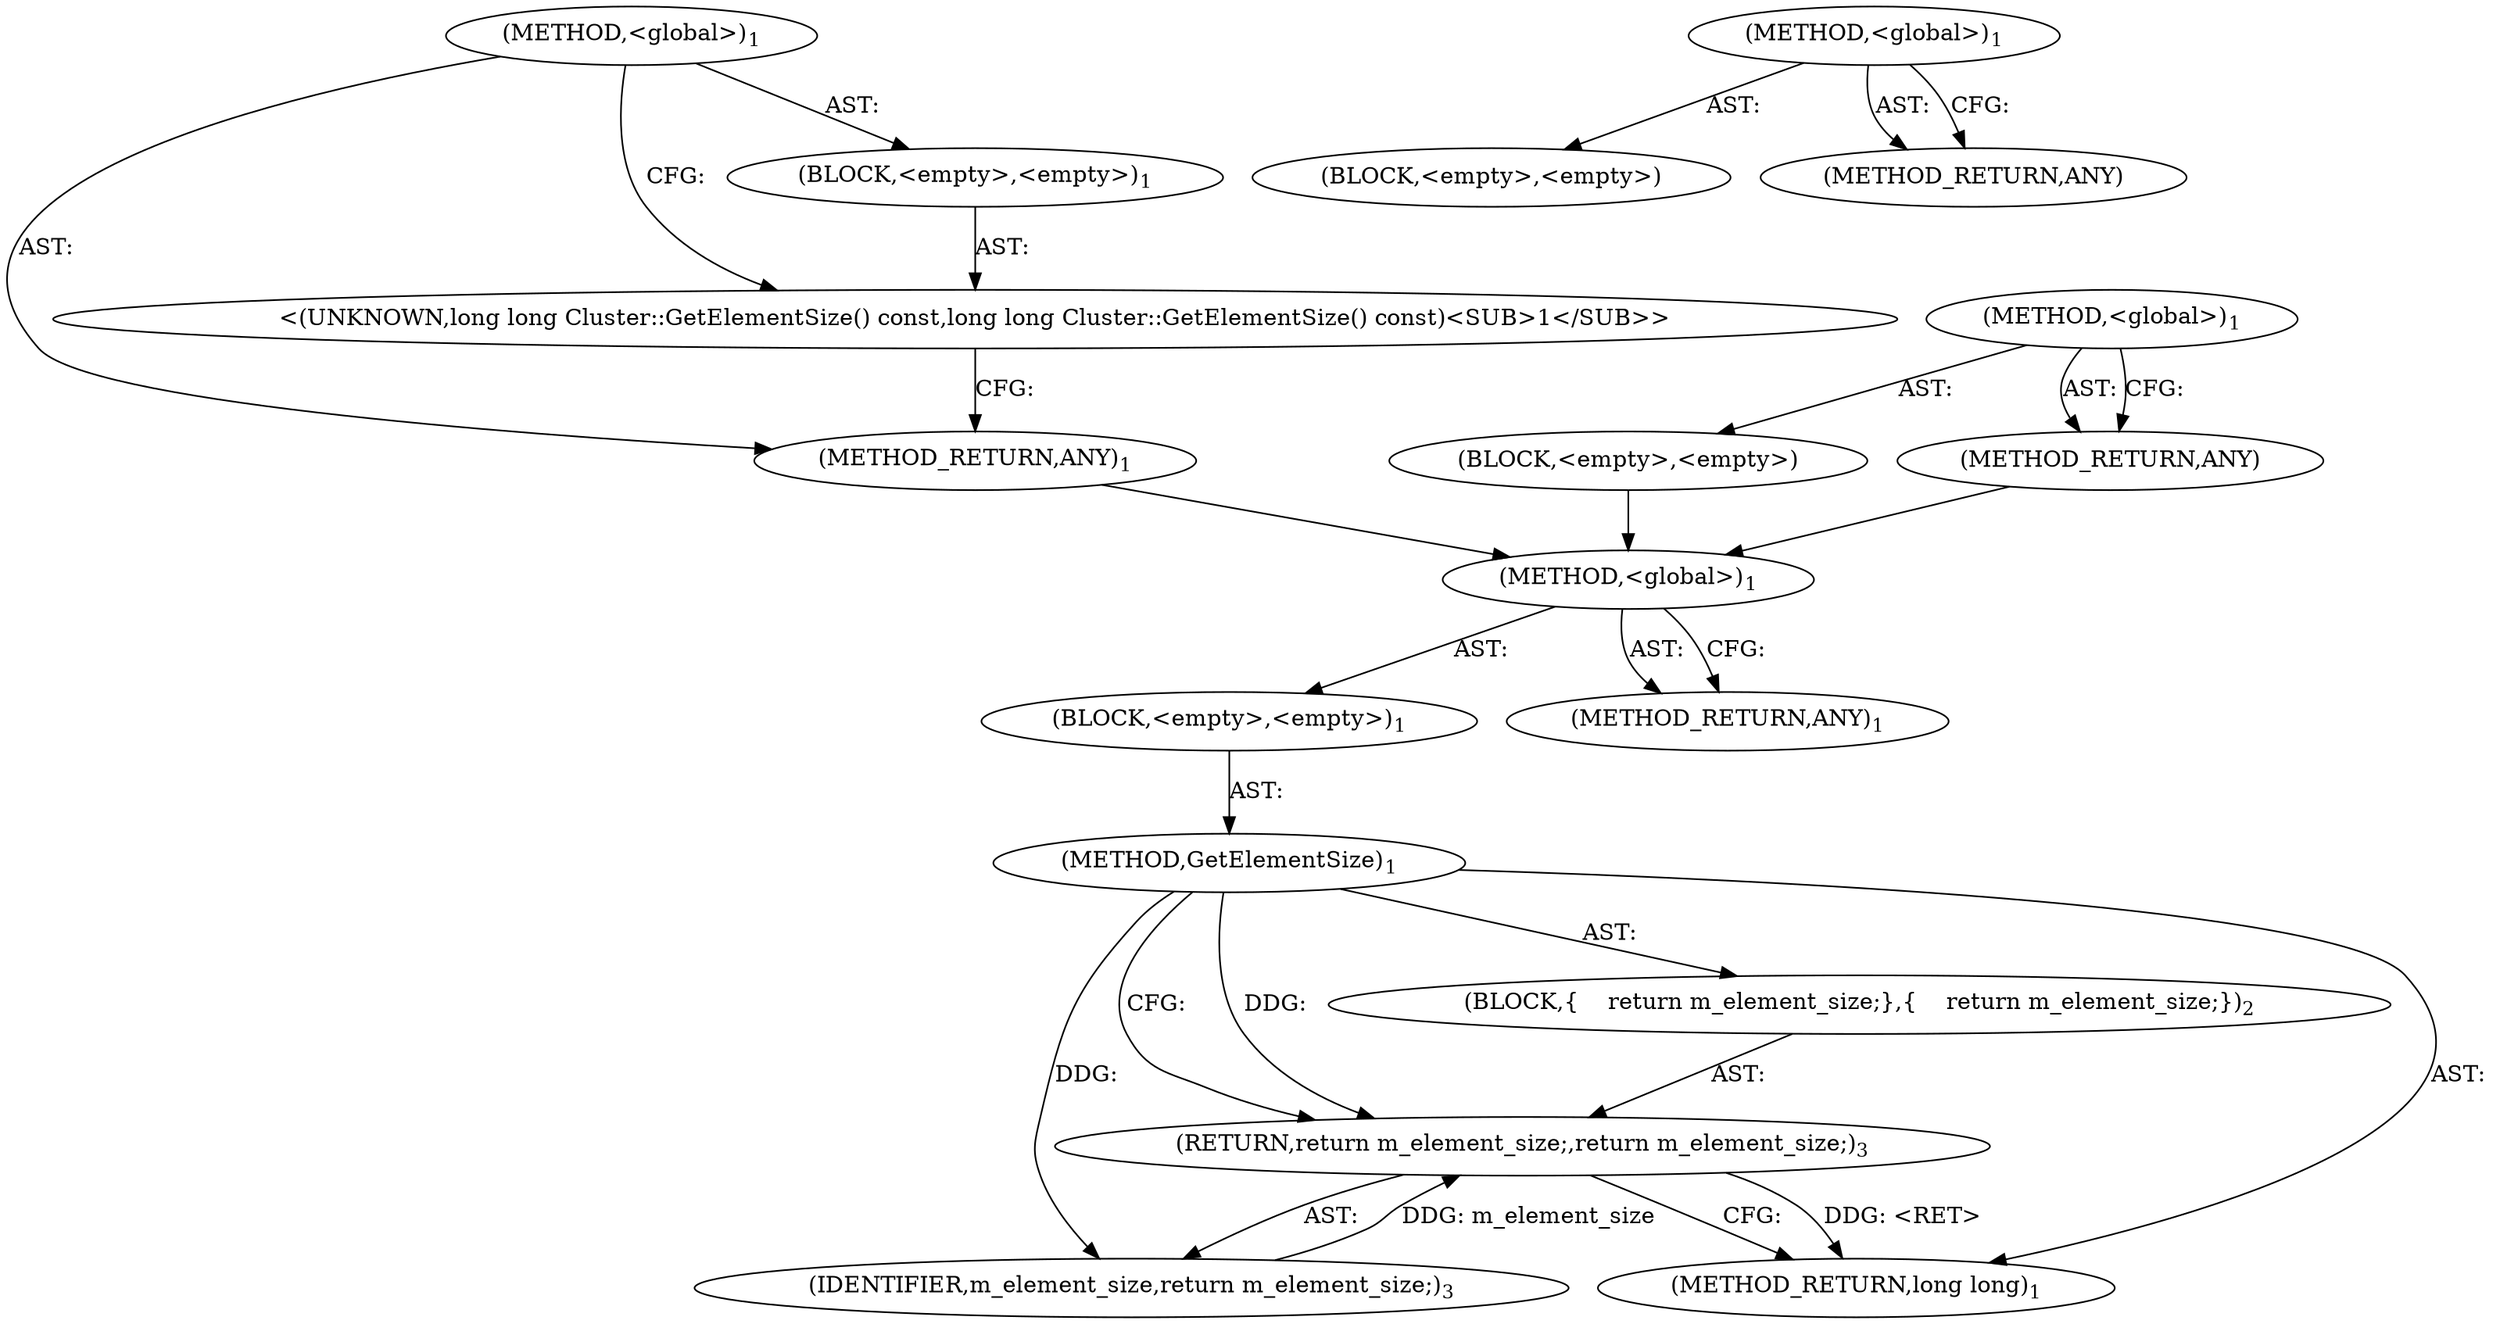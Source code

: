 digraph "&lt;global&gt;" {
vulnerable_6 [label=<(METHOD,&lt;global&gt;)<SUB>1</SUB>>];
vulnerable_7 [label=<(BLOCK,&lt;empty&gt;,&lt;empty&gt;)<SUB>1</SUB>>];
vulnerable_8 [label=<(METHOD,GetElementSize)<SUB>1</SUB>>];
vulnerable_9 [label=<(BLOCK,{
    return m_element_size;
},{
    return m_element_size;
})<SUB>2</SUB>>];
vulnerable_10 [label=<(RETURN,return m_element_size;,return m_element_size;)<SUB>3</SUB>>];
vulnerable_11 [label=<(IDENTIFIER,m_element_size,return m_element_size;)<SUB>3</SUB>>];
vulnerable_12 [label=<(METHOD_RETURN,long long)<SUB>1</SUB>>];
vulnerable_14 [label=<(METHOD_RETURN,ANY)<SUB>1</SUB>>];
vulnerable_23 [label=<(METHOD,&lt;global&gt;)<SUB>1</SUB>>];
vulnerable_24 [label=<(BLOCK,&lt;empty&gt;,&lt;empty&gt;)>];
vulnerable_25 [label=<(METHOD_RETURN,ANY)>];
fixed_6 [label=<(METHOD,&lt;global&gt;)<SUB>1</SUB>>];
fixed_7 [label=<(BLOCK,&lt;empty&gt;,&lt;empty&gt;)<SUB>1</SUB>>];
fixed_8 [label="<(UNKNOWN,long long Cluster::GetElementSize() const,long long Cluster::GetElementSize() const)<SUB>1</SUB>>"];
fixed_9 [label=<(METHOD_RETURN,ANY)<SUB>1</SUB>>];
fixed_14 [label=<(METHOD,&lt;global&gt;)<SUB>1</SUB>>];
fixed_15 [label=<(BLOCK,&lt;empty&gt;,&lt;empty&gt;)>];
fixed_16 [label=<(METHOD_RETURN,ANY)>];
vulnerable_6 -> vulnerable_7  [key=0, label="AST: "];
vulnerable_6 -> vulnerable_14  [key=0, label="AST: "];
vulnerable_6 -> vulnerable_14  [key=1, label="CFG: "];
vulnerable_7 -> vulnerable_8  [key=0, label="AST: "];
vulnerable_8 -> vulnerable_9  [key=0, label="AST: "];
vulnerable_8 -> vulnerable_12  [key=0, label="AST: "];
vulnerable_8 -> vulnerable_10  [key=0, label="CFG: "];
vulnerable_8 -> vulnerable_10  [key=1, label="DDG: "];
vulnerable_8 -> vulnerable_11  [key=0, label="DDG: "];
vulnerable_9 -> vulnerable_10  [key=0, label="AST: "];
vulnerable_10 -> vulnerable_11  [key=0, label="AST: "];
vulnerable_10 -> vulnerable_12  [key=0, label="CFG: "];
vulnerable_10 -> vulnerable_12  [key=1, label="DDG: &lt;RET&gt;"];
vulnerable_11 -> vulnerable_10  [key=0, label="DDG: m_element_size"];
vulnerable_23 -> vulnerable_24  [key=0, label="AST: "];
vulnerable_23 -> vulnerable_25  [key=0, label="AST: "];
vulnerable_23 -> vulnerable_25  [key=1, label="CFG: "];
fixed_6 -> fixed_7  [key=0, label="AST: "];
fixed_6 -> fixed_9  [key=0, label="AST: "];
fixed_6 -> fixed_8  [key=0, label="CFG: "];
fixed_7 -> fixed_8  [key=0, label="AST: "];
fixed_8 -> fixed_9  [key=0, label="CFG: "];
fixed_9 -> vulnerable_6  [key=0];
fixed_14 -> fixed_15  [key=0, label="AST: "];
fixed_14 -> fixed_16  [key=0, label="AST: "];
fixed_14 -> fixed_16  [key=1, label="CFG: "];
fixed_15 -> vulnerable_6  [key=0];
fixed_16 -> vulnerable_6  [key=0];
}
